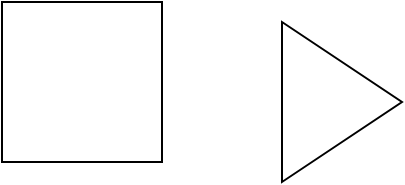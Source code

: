 <mxfile version="20.3.6" type="github">
  <diagram id="4a7-2WE8xKxB6OBSDGvC" name="Pagina-1">
    <mxGraphModel dx="868" dy="450" grid="1" gridSize="10" guides="1" tooltips="1" connect="1" arrows="1" fold="1" page="1" pageScale="1" pageWidth="827" pageHeight="1169" math="0" shadow="0">
      <root>
        <mxCell id="0" />
        <mxCell id="1" parent="0" />
        <mxCell id="JzJS7d3UGRgkjg6-kvfK-1" value="" style="whiteSpace=wrap;html=1;aspect=fixed;" parent="1" vertex="1">
          <mxGeometry x="110" y="110" width="80" height="80" as="geometry" />
        </mxCell>
        <mxCell id="JzJS7d3UGRgkjg6-kvfK-2" value="" style="triangle;whiteSpace=wrap;html=1;" parent="1" vertex="1">
          <mxGeometry x="250" y="120" width="60" height="80" as="geometry" />
        </mxCell>
      </root>
    </mxGraphModel>
  </diagram>
</mxfile>
